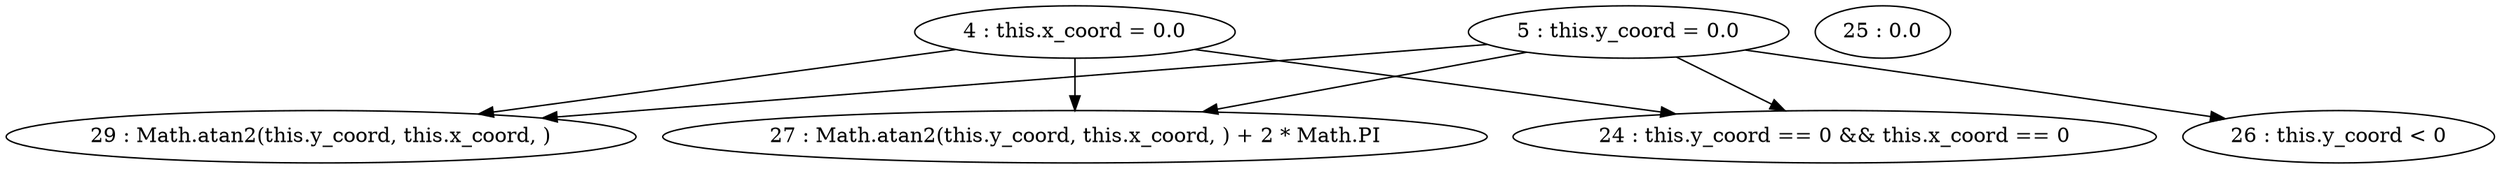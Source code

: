digraph G {
"4 : this.x_coord = 0.0"
"4 : this.x_coord = 0.0" -> "29 : Math.atan2(this.y_coord, this.x_coord, )"
"4 : this.x_coord = 0.0" -> "27 : Math.atan2(this.y_coord, this.x_coord, ) + 2 * Math.PI"
"4 : this.x_coord = 0.0" -> "24 : this.y_coord == 0 && this.x_coord == 0"
"5 : this.y_coord = 0.0"
"5 : this.y_coord = 0.0" -> "29 : Math.atan2(this.y_coord, this.x_coord, )"
"5 : this.y_coord = 0.0" -> "27 : Math.atan2(this.y_coord, this.x_coord, ) + 2 * Math.PI"
"5 : this.y_coord = 0.0" -> "26 : this.y_coord < 0"
"5 : this.y_coord = 0.0" -> "24 : this.y_coord == 0 && this.x_coord == 0"
"24 : this.y_coord == 0 && this.x_coord == 0"
"25 : 0.0"
"26 : this.y_coord < 0"
"27 : Math.atan2(this.y_coord, this.x_coord, ) + 2 * Math.PI"
"29 : Math.atan2(this.y_coord, this.x_coord, )"
}